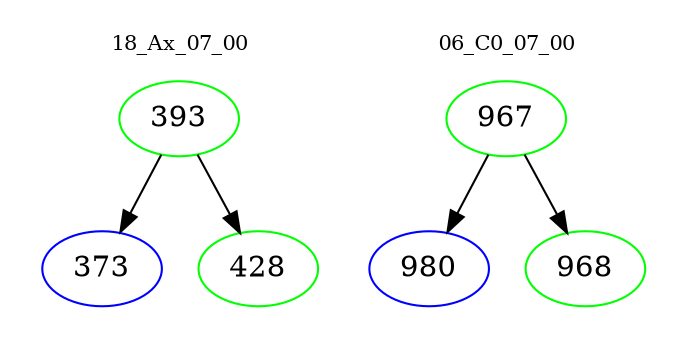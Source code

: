 digraph{
subgraph cluster_0 {
color = white
label = "18_Ax_07_00";
fontsize=10;
T0_393 [label="393", color="green"]
T0_393 -> T0_373 [color="black"]
T0_373 [label="373", color="blue"]
T0_393 -> T0_428 [color="black"]
T0_428 [label="428", color="green"]
}
subgraph cluster_1 {
color = white
label = "06_C0_07_00";
fontsize=10;
T1_967 [label="967", color="green"]
T1_967 -> T1_980 [color="black"]
T1_980 [label="980", color="blue"]
T1_967 -> T1_968 [color="black"]
T1_968 [label="968", color="green"]
}
}
